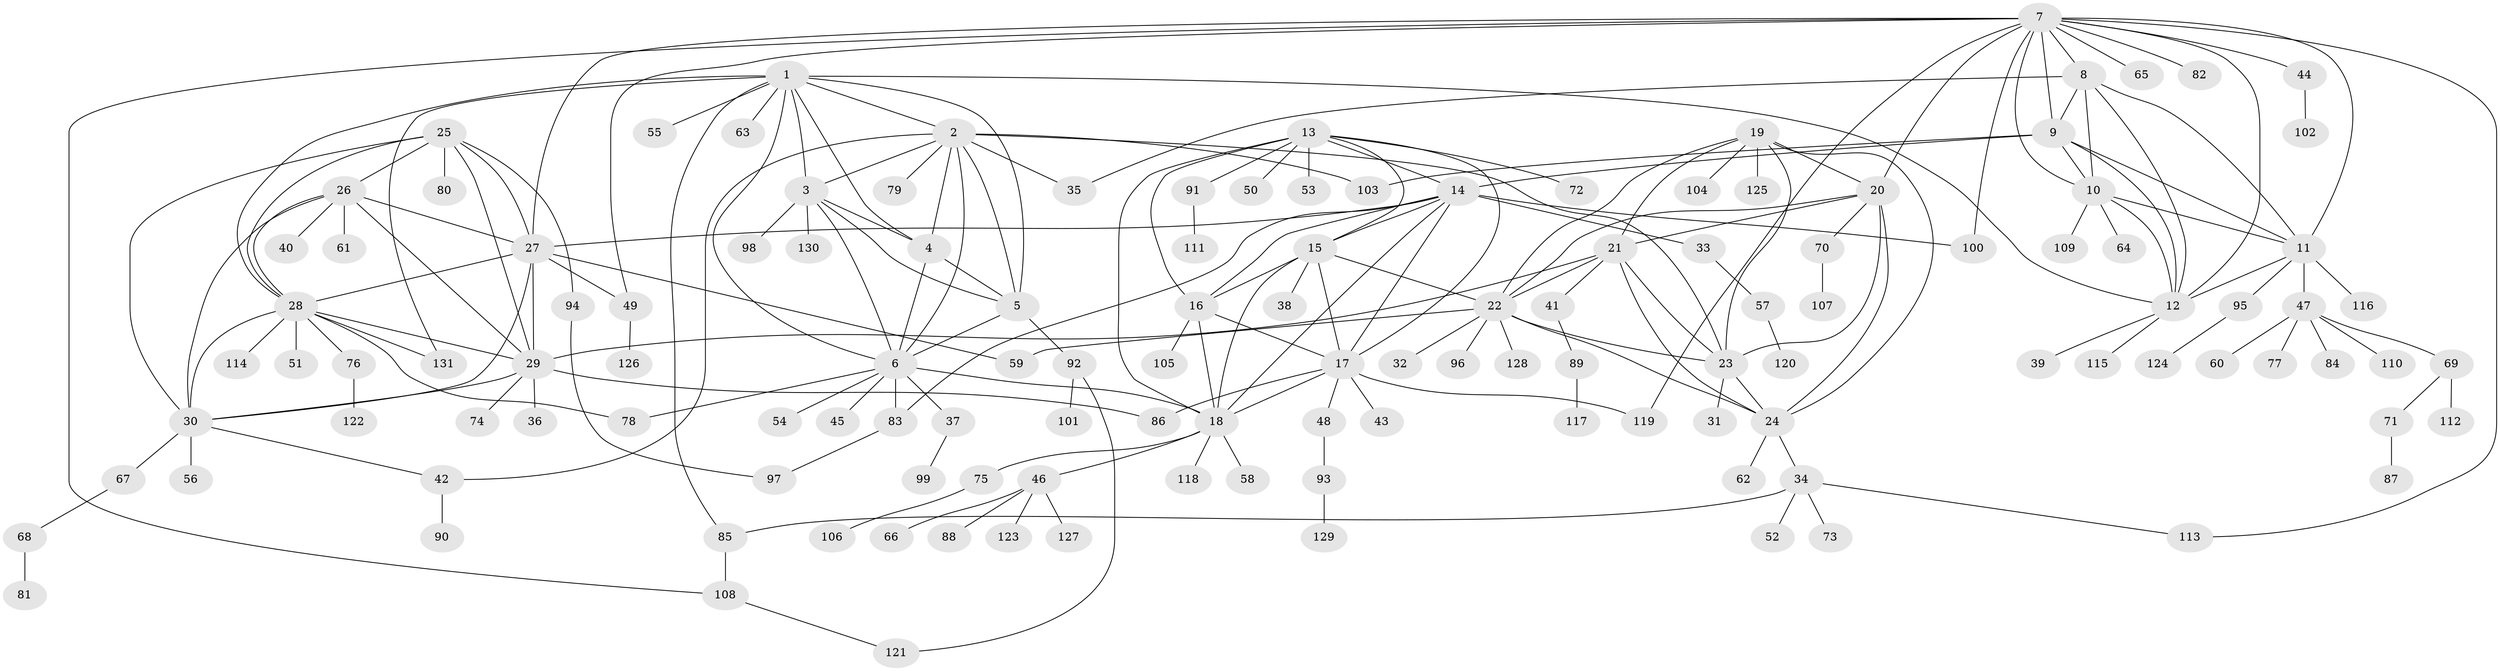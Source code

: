 // coarse degree distribution, {8: 0.043478260869565216, 7: 0.07608695652173914, 3: 0.043478260869565216, 10: 0.03260869565217391, 14: 0.010869565217391304, 6: 0.08695652173913043, 5: 0.03260869565217391, 9: 0.03260869565217391, 2: 0.25, 4: 0.010869565217391304, 1: 0.3804347826086957}
// Generated by graph-tools (version 1.1) at 2025/52/03/04/25 22:52:40]
// undirected, 131 vertices, 202 edges
graph export_dot {
  node [color=gray90,style=filled];
  1;
  2;
  3;
  4;
  5;
  6;
  7;
  8;
  9;
  10;
  11;
  12;
  13;
  14;
  15;
  16;
  17;
  18;
  19;
  20;
  21;
  22;
  23;
  24;
  25;
  26;
  27;
  28;
  29;
  30;
  31;
  32;
  33;
  34;
  35;
  36;
  37;
  38;
  39;
  40;
  41;
  42;
  43;
  44;
  45;
  46;
  47;
  48;
  49;
  50;
  51;
  52;
  53;
  54;
  55;
  56;
  57;
  58;
  59;
  60;
  61;
  62;
  63;
  64;
  65;
  66;
  67;
  68;
  69;
  70;
  71;
  72;
  73;
  74;
  75;
  76;
  77;
  78;
  79;
  80;
  81;
  82;
  83;
  84;
  85;
  86;
  87;
  88;
  89;
  90;
  91;
  92;
  93;
  94;
  95;
  96;
  97;
  98;
  99;
  100;
  101;
  102;
  103;
  104;
  105;
  106;
  107;
  108;
  109;
  110;
  111;
  112;
  113;
  114;
  115;
  116;
  117;
  118;
  119;
  120;
  121;
  122;
  123;
  124;
  125;
  126;
  127;
  128;
  129;
  130;
  131;
  1 -- 2;
  1 -- 3;
  1 -- 4;
  1 -- 5;
  1 -- 6;
  1 -- 12;
  1 -- 28;
  1 -- 55;
  1 -- 63;
  1 -- 85;
  1 -- 131;
  2 -- 3;
  2 -- 4;
  2 -- 5;
  2 -- 6;
  2 -- 23;
  2 -- 35;
  2 -- 42;
  2 -- 79;
  2 -- 103;
  3 -- 4;
  3 -- 5;
  3 -- 6;
  3 -- 98;
  3 -- 130;
  4 -- 5;
  4 -- 6;
  5 -- 6;
  5 -- 92;
  6 -- 18;
  6 -- 37;
  6 -- 45;
  6 -- 54;
  6 -- 78;
  6 -- 83;
  7 -- 8;
  7 -- 9;
  7 -- 10;
  7 -- 11;
  7 -- 12;
  7 -- 20;
  7 -- 27;
  7 -- 44;
  7 -- 49;
  7 -- 65;
  7 -- 82;
  7 -- 100;
  7 -- 108;
  7 -- 113;
  7 -- 119;
  8 -- 9;
  8 -- 10;
  8 -- 11;
  8 -- 12;
  8 -- 35;
  9 -- 10;
  9 -- 11;
  9 -- 12;
  9 -- 14;
  9 -- 103;
  10 -- 11;
  10 -- 12;
  10 -- 64;
  10 -- 109;
  11 -- 12;
  11 -- 47;
  11 -- 95;
  11 -- 116;
  12 -- 39;
  12 -- 115;
  13 -- 14;
  13 -- 15;
  13 -- 16;
  13 -- 17;
  13 -- 18;
  13 -- 50;
  13 -- 53;
  13 -- 72;
  13 -- 91;
  14 -- 15;
  14 -- 16;
  14 -- 17;
  14 -- 18;
  14 -- 27;
  14 -- 33;
  14 -- 83;
  14 -- 100;
  15 -- 16;
  15 -- 17;
  15 -- 18;
  15 -- 22;
  15 -- 38;
  16 -- 17;
  16 -- 18;
  16 -- 105;
  17 -- 18;
  17 -- 43;
  17 -- 48;
  17 -- 86;
  17 -- 119;
  18 -- 46;
  18 -- 58;
  18 -- 75;
  18 -- 118;
  19 -- 20;
  19 -- 21;
  19 -- 22;
  19 -- 23;
  19 -- 24;
  19 -- 104;
  19 -- 125;
  20 -- 21;
  20 -- 22;
  20 -- 23;
  20 -- 24;
  20 -- 70;
  21 -- 22;
  21 -- 23;
  21 -- 24;
  21 -- 29;
  21 -- 41;
  22 -- 23;
  22 -- 24;
  22 -- 32;
  22 -- 59;
  22 -- 96;
  22 -- 128;
  23 -- 24;
  23 -- 31;
  24 -- 34;
  24 -- 62;
  25 -- 26;
  25 -- 27;
  25 -- 28;
  25 -- 29;
  25 -- 30;
  25 -- 80;
  25 -- 94;
  26 -- 27;
  26 -- 28;
  26 -- 29;
  26 -- 30;
  26 -- 40;
  26 -- 61;
  27 -- 28;
  27 -- 29;
  27 -- 30;
  27 -- 49;
  27 -- 59;
  28 -- 29;
  28 -- 30;
  28 -- 51;
  28 -- 76;
  28 -- 78;
  28 -- 114;
  28 -- 131;
  29 -- 30;
  29 -- 36;
  29 -- 74;
  29 -- 86;
  30 -- 42;
  30 -- 56;
  30 -- 67;
  33 -- 57;
  34 -- 52;
  34 -- 73;
  34 -- 85;
  34 -- 113;
  37 -- 99;
  41 -- 89;
  42 -- 90;
  44 -- 102;
  46 -- 66;
  46 -- 88;
  46 -- 123;
  46 -- 127;
  47 -- 60;
  47 -- 69;
  47 -- 77;
  47 -- 84;
  47 -- 110;
  48 -- 93;
  49 -- 126;
  57 -- 120;
  67 -- 68;
  68 -- 81;
  69 -- 71;
  69 -- 112;
  70 -- 107;
  71 -- 87;
  75 -- 106;
  76 -- 122;
  83 -- 97;
  85 -- 108;
  89 -- 117;
  91 -- 111;
  92 -- 101;
  92 -- 121;
  93 -- 129;
  94 -- 97;
  95 -- 124;
  108 -- 121;
}
